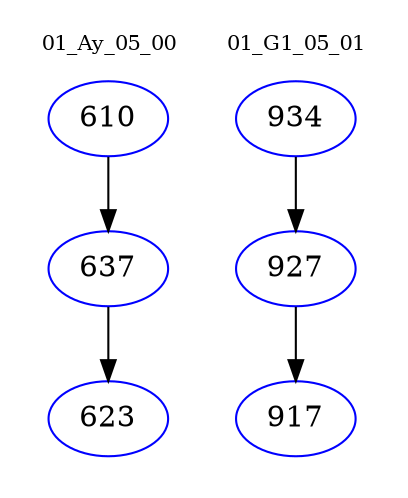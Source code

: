 digraph{
subgraph cluster_0 {
color = white
label = "01_Ay_05_00";
fontsize=10;
T0_610 [label="610", color="blue"]
T0_610 -> T0_637 [color="black"]
T0_637 [label="637", color="blue"]
T0_637 -> T0_623 [color="black"]
T0_623 [label="623", color="blue"]
}
subgraph cluster_1 {
color = white
label = "01_G1_05_01";
fontsize=10;
T1_934 [label="934", color="blue"]
T1_934 -> T1_927 [color="black"]
T1_927 [label="927", color="blue"]
T1_927 -> T1_917 [color="black"]
T1_917 [label="917", color="blue"]
}
}

